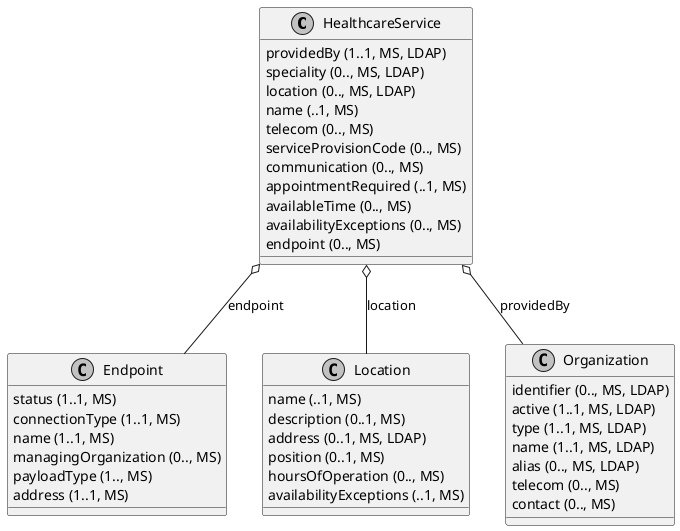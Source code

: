 @startuml ClassDiagram.HealthcareService
skinparam monochrome true
class HealthcareService {
  {field} providedBy (1..1, MS, LDAP)
  {field} speciality (0.., MS, LDAP)
  {field} location (0.., MS, LDAP)
  {field} name (..1, MS)
  {field} telecom (0.., MS)
  {field} serviceProvisionCode (0.., MS)
  {field} communication (0.., MS)
  {field} appointmentRequired (..1, MS)
  {field} availableTime (0.., MS)
  {field} availabilityExceptions (0.., MS)
  {field} endpoint (0.., MS)
}
class Endpoint {
  {field} status (1..1, MS)
  {field} connectionType (1..1, MS)
  {field} name (1..1, MS)
  {field} managingOrganization (0.., MS)
  {field} payloadType (1.., MS)
  {field} address (1..1, MS)
}
class Location {
  {field} name (..1, MS)
  {field} description (0..1, MS)
  {field} address (0..1, MS, LDAP)
  {field} position (0..1, MS)
  {field} hoursOfOperation (0.., MS)
  {field} availabilityExceptions (..1, MS)
}
class Organization {
  {field} identifier (0.., MS, LDAP)
  {field} active (1..1, MS, LDAP)
  {field} type (1..1, MS, LDAP)
  {field} name (1..1, MS, LDAP)
  {field} alias (0.., MS, LDAP)
  {field} telecom (0.., MS)
  {field} contact (0.., MS)
}

HealthcareService o-- Organization: providedBy
HealthcareService o-- Endpoint: endpoint
HealthcareService o-- Location: location

@enduml
